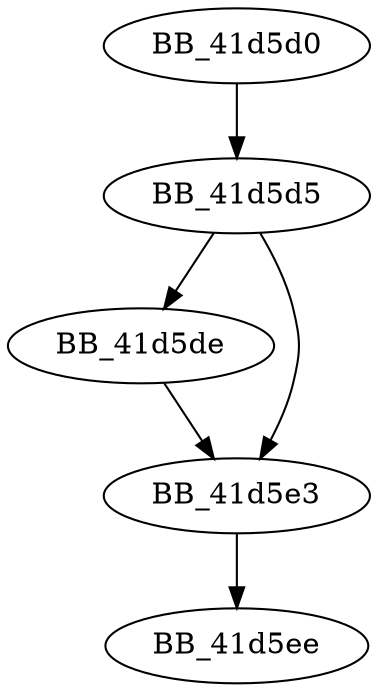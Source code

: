 DiGraph ___endstdio{
BB_41d5d0->BB_41d5d5
BB_41d5d5->BB_41d5de
BB_41d5d5->BB_41d5e3
BB_41d5de->BB_41d5e3
BB_41d5e3->BB_41d5ee
}
